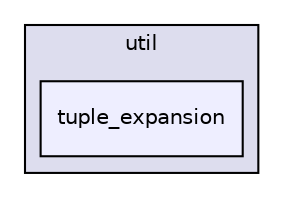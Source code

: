 digraph "/home/travis/build/hypro/hypro/src/hypro/util/tuple_expansion" {
  compound=true
  node [ fontsize="10", fontname="Helvetica"];
  edge [ labelfontsize="10", labelfontname="Helvetica"];
  subgraph clusterdir_879d833e0dfbe8f31a5e860bb94efb50 {
    graph [ bgcolor="#ddddee", pencolor="black", label="util" fontname="Helvetica", fontsize="10", URL="dir_879d833e0dfbe8f31a5e860bb94efb50.html"]
  dir_3a35ee46332157846b55808bff5bb8c8 [shape=box, label="tuple_expansion", style="filled", fillcolor="#eeeeff", pencolor="black", URL="dir_3a35ee46332157846b55808bff5bb8c8.html"];
  }
}
